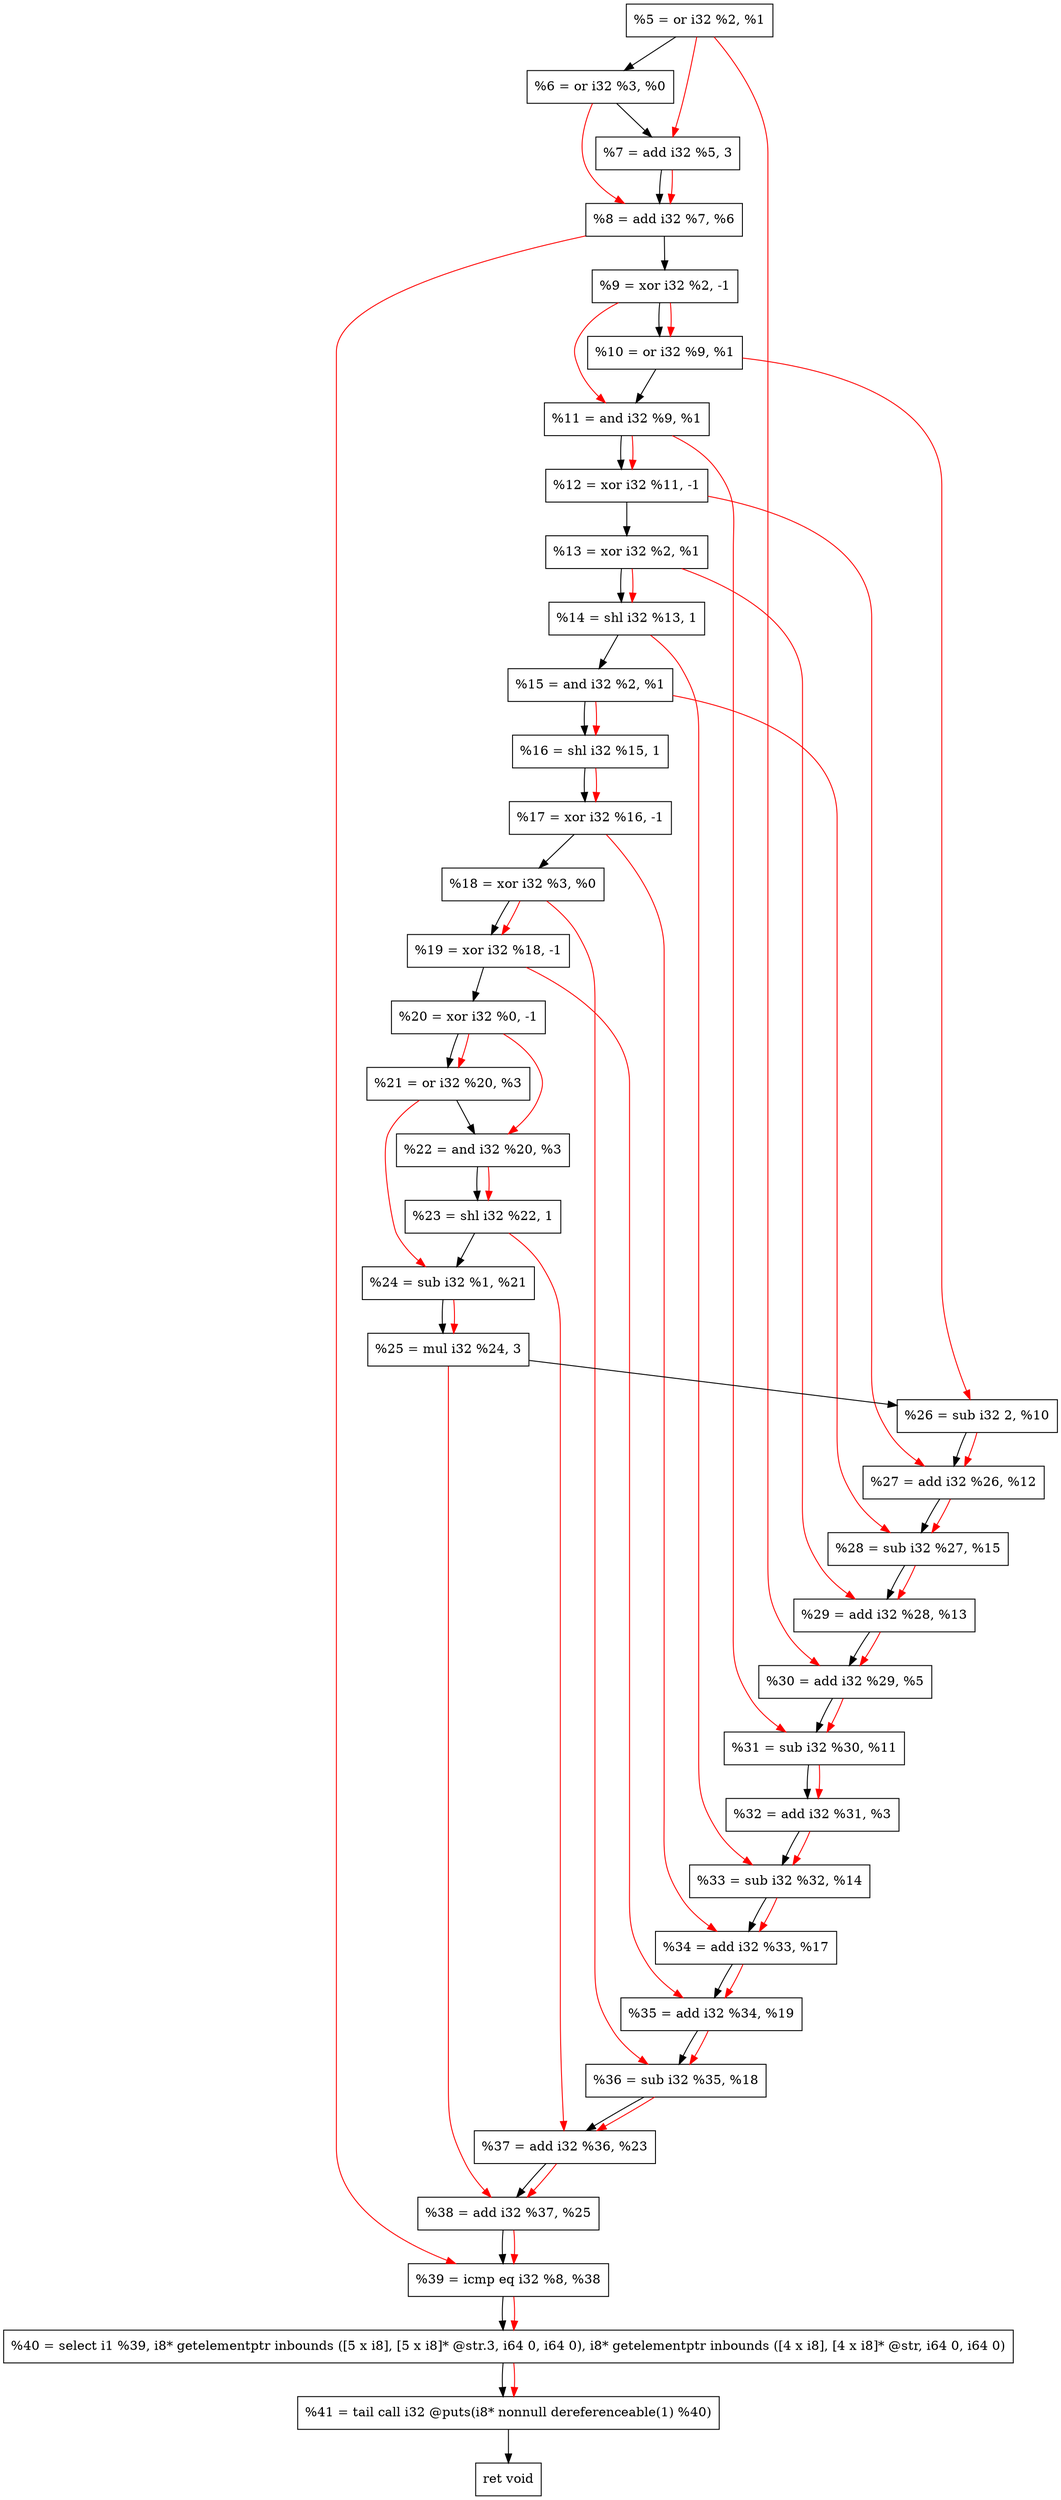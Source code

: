 digraph "DFG for'crackme' function" {
	Node0x962a20[shape=record, label="  %5 = or i32 %2, %1"];
	Node0x962a90[shape=record, label="  %6 = or i32 %3, %0"];
	Node0x963110[shape=record, label="  %7 = add i32 %5, 3"];
	Node0x963180[shape=record, label="  %8 = add i32 %7, %6"];
	Node0x963220[shape=record, label="  %9 = xor i32 %2, -1"];
	Node0x963290[shape=record, label="  %10 = or i32 %9, %1"];
	Node0x963300[shape=record, label="  %11 = and i32 %9, %1"];
	Node0x963370[shape=record, label="  %12 = xor i32 %11, -1"];
	Node0x9633e0[shape=record, label="  %13 = xor i32 %2, %1"];
	Node0x963480[shape=record, label="  %14 = shl i32 %13, 1"];
	Node0x9634f0[shape=record, label="  %15 = and i32 %2, %1"];
	Node0x963560[shape=record, label="  %16 = shl i32 %15, 1"];
	Node0x9635d0[shape=record, label="  %17 = xor i32 %16, -1"];
	Node0x963640[shape=record, label="  %18 = xor i32 %3, %0"];
	Node0x9636b0[shape=record, label="  %19 = xor i32 %18, -1"];
	Node0x963720[shape=record, label="  %20 = xor i32 %0, -1"];
	Node0x963790[shape=record, label="  %21 = or i32 %20, %3"];
	Node0x963800[shape=record, label="  %22 = and i32 %20, %3"];
	Node0x963870[shape=record, label="  %23 = shl i32 %22, 1"];
	Node0x9638e0[shape=record, label="  %24 = sub i32 %1, %21"];
	Node0x963950[shape=record, label="  %25 = mul i32 %24, 3"];
	Node0x9639f0[shape=record, label="  %26 = sub i32 2, %10"];
	Node0x963a60[shape=record, label="  %27 = add i32 %26, %12"];
	Node0x963ad0[shape=record, label="  %28 = sub i32 %27, %15"];
	Node0x963b40[shape=record, label="  %29 = add i32 %28, %13"];
	Node0x963bb0[shape=record, label="  %30 = add i32 %29, %5"];
	Node0x963c20[shape=record, label="  %31 = sub i32 %30, %11"];
	Node0x963c90[shape=record, label="  %32 = add i32 %31, %3"];
	Node0x963f10[shape=record, label="  %33 = sub i32 %32, %14"];
	Node0x963f80[shape=record, label="  %34 = add i32 %33, %17"];
	Node0x963ff0[shape=record, label="  %35 = add i32 %34, %19"];
	Node0x964060[shape=record, label="  %36 = sub i32 %35, %18"];
	Node0x9640d0[shape=record, label="  %37 = add i32 %36, %23"];
	Node0x964140[shape=record, label="  %38 = add i32 %37, %25"];
	Node0x9641b0[shape=record, label="  %39 = icmp eq i32 %8, %38"];
	Node0x903268[shape=record, label="  %40 = select i1 %39, i8* getelementptr inbounds ([5 x i8], [5 x i8]* @str.3, i64 0, i64 0), i8* getelementptr inbounds ([4 x i8], [4 x i8]* @str, i64 0, i64 0)"];
	Node0x964650[shape=record, label="  %41 = tail call i32 @puts(i8* nonnull dereferenceable(1) %40)"];
	Node0x9646a0[shape=record, label="  ret void"];
	Node0x962a20 -> Node0x962a90;
	Node0x962a90 -> Node0x963110;
	Node0x963110 -> Node0x963180;
	Node0x963180 -> Node0x963220;
	Node0x963220 -> Node0x963290;
	Node0x963290 -> Node0x963300;
	Node0x963300 -> Node0x963370;
	Node0x963370 -> Node0x9633e0;
	Node0x9633e0 -> Node0x963480;
	Node0x963480 -> Node0x9634f0;
	Node0x9634f0 -> Node0x963560;
	Node0x963560 -> Node0x9635d0;
	Node0x9635d0 -> Node0x963640;
	Node0x963640 -> Node0x9636b0;
	Node0x9636b0 -> Node0x963720;
	Node0x963720 -> Node0x963790;
	Node0x963790 -> Node0x963800;
	Node0x963800 -> Node0x963870;
	Node0x963870 -> Node0x9638e0;
	Node0x9638e0 -> Node0x963950;
	Node0x963950 -> Node0x9639f0;
	Node0x9639f0 -> Node0x963a60;
	Node0x963a60 -> Node0x963ad0;
	Node0x963ad0 -> Node0x963b40;
	Node0x963b40 -> Node0x963bb0;
	Node0x963bb0 -> Node0x963c20;
	Node0x963c20 -> Node0x963c90;
	Node0x963c90 -> Node0x963f10;
	Node0x963f10 -> Node0x963f80;
	Node0x963f80 -> Node0x963ff0;
	Node0x963ff0 -> Node0x964060;
	Node0x964060 -> Node0x9640d0;
	Node0x9640d0 -> Node0x964140;
	Node0x964140 -> Node0x9641b0;
	Node0x9641b0 -> Node0x903268;
	Node0x903268 -> Node0x964650;
	Node0x964650 -> Node0x9646a0;
edge [color=red]
	Node0x962a20 -> Node0x963110;
	Node0x963110 -> Node0x963180;
	Node0x962a90 -> Node0x963180;
	Node0x963220 -> Node0x963290;
	Node0x963220 -> Node0x963300;
	Node0x963300 -> Node0x963370;
	Node0x9633e0 -> Node0x963480;
	Node0x9634f0 -> Node0x963560;
	Node0x963560 -> Node0x9635d0;
	Node0x963640 -> Node0x9636b0;
	Node0x963720 -> Node0x963790;
	Node0x963720 -> Node0x963800;
	Node0x963800 -> Node0x963870;
	Node0x963790 -> Node0x9638e0;
	Node0x9638e0 -> Node0x963950;
	Node0x963290 -> Node0x9639f0;
	Node0x9639f0 -> Node0x963a60;
	Node0x963370 -> Node0x963a60;
	Node0x963a60 -> Node0x963ad0;
	Node0x9634f0 -> Node0x963ad0;
	Node0x963ad0 -> Node0x963b40;
	Node0x9633e0 -> Node0x963b40;
	Node0x963b40 -> Node0x963bb0;
	Node0x962a20 -> Node0x963bb0;
	Node0x963bb0 -> Node0x963c20;
	Node0x963300 -> Node0x963c20;
	Node0x963c20 -> Node0x963c90;
	Node0x963c90 -> Node0x963f10;
	Node0x963480 -> Node0x963f10;
	Node0x963f10 -> Node0x963f80;
	Node0x9635d0 -> Node0x963f80;
	Node0x963f80 -> Node0x963ff0;
	Node0x9636b0 -> Node0x963ff0;
	Node0x963ff0 -> Node0x964060;
	Node0x963640 -> Node0x964060;
	Node0x964060 -> Node0x9640d0;
	Node0x963870 -> Node0x9640d0;
	Node0x9640d0 -> Node0x964140;
	Node0x963950 -> Node0x964140;
	Node0x963180 -> Node0x9641b0;
	Node0x964140 -> Node0x9641b0;
	Node0x9641b0 -> Node0x903268;
	Node0x903268 -> Node0x964650;
}
